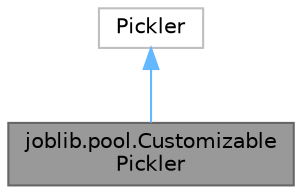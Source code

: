 digraph "joblib.pool.CustomizablePickler"
{
 // LATEX_PDF_SIZE
  bgcolor="transparent";
  edge [fontname=Helvetica,fontsize=10,labelfontname=Helvetica,labelfontsize=10];
  node [fontname=Helvetica,fontsize=10,shape=box,height=0.2,width=0.4];
  Node1 [id="Node000001",label="joblib.pool.Customizable\lPickler",height=0.2,width=0.4,color="gray40", fillcolor="grey60", style="filled", fontcolor="black",tooltip="Enable custom pickling in Pool queues."];
  Node2 -> Node1 [id="edge2_Node000001_Node000002",dir="back",color="steelblue1",style="solid",tooltip=" "];
  Node2 [id="Node000002",label="Pickler",height=0.2,width=0.4,color="grey75", fillcolor="white", style="filled",URL="$d1/deb/classPickler.html",tooltip=" "];
}
